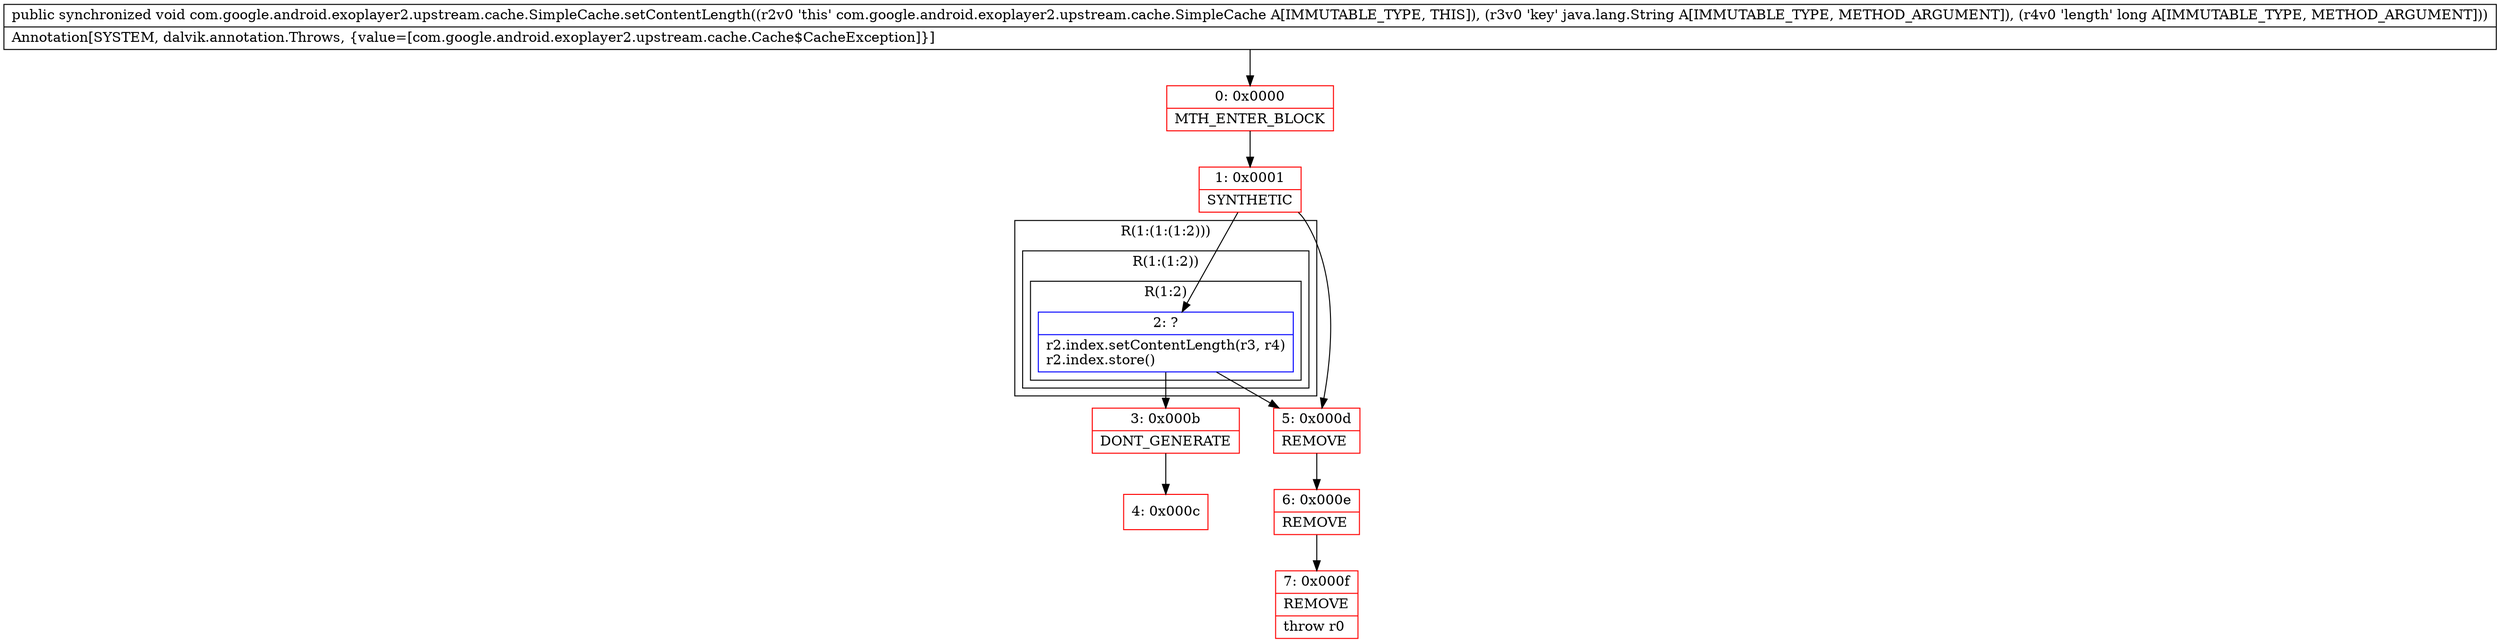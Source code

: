 digraph "CFG forcom.google.android.exoplayer2.upstream.cache.SimpleCache.setContentLength(Ljava\/lang\/String;J)V" {
subgraph cluster_Region_2091200539 {
label = "R(1:(1:(1:2)))";
node [shape=record,color=blue];
subgraph cluster_Region_1983954333 {
label = "R(1:(1:2))";
node [shape=record,color=blue];
subgraph cluster_Region_2114819149 {
label = "R(1:2)";
node [shape=record,color=blue];
Node_2 [shape=record,label="{2\:\ ?|r2.index.setContentLength(r3, r4)\lr2.index.store()\l}"];
}
}
}
Node_0 [shape=record,color=red,label="{0\:\ 0x0000|MTH_ENTER_BLOCK\l}"];
Node_1 [shape=record,color=red,label="{1\:\ 0x0001|SYNTHETIC\l}"];
Node_3 [shape=record,color=red,label="{3\:\ 0x000b|DONT_GENERATE\l}"];
Node_4 [shape=record,color=red,label="{4\:\ 0x000c}"];
Node_5 [shape=record,color=red,label="{5\:\ 0x000d|REMOVE\l}"];
Node_6 [shape=record,color=red,label="{6\:\ 0x000e|REMOVE\l}"];
Node_7 [shape=record,color=red,label="{7\:\ 0x000f|REMOVE\l|throw r0\l}"];
MethodNode[shape=record,label="{public synchronized void com.google.android.exoplayer2.upstream.cache.SimpleCache.setContentLength((r2v0 'this' com.google.android.exoplayer2.upstream.cache.SimpleCache A[IMMUTABLE_TYPE, THIS]), (r3v0 'key' java.lang.String A[IMMUTABLE_TYPE, METHOD_ARGUMENT]), (r4v0 'length' long A[IMMUTABLE_TYPE, METHOD_ARGUMENT]))  | Annotation[SYSTEM, dalvik.annotation.Throws, \{value=[com.google.android.exoplayer2.upstream.cache.Cache$CacheException]\}]\l}"];
MethodNode -> Node_0;
Node_2 -> Node_3;
Node_2 -> Node_5;
Node_0 -> Node_1;
Node_1 -> Node_2;
Node_1 -> Node_5;
Node_3 -> Node_4;
Node_5 -> Node_6;
Node_6 -> Node_7;
}

